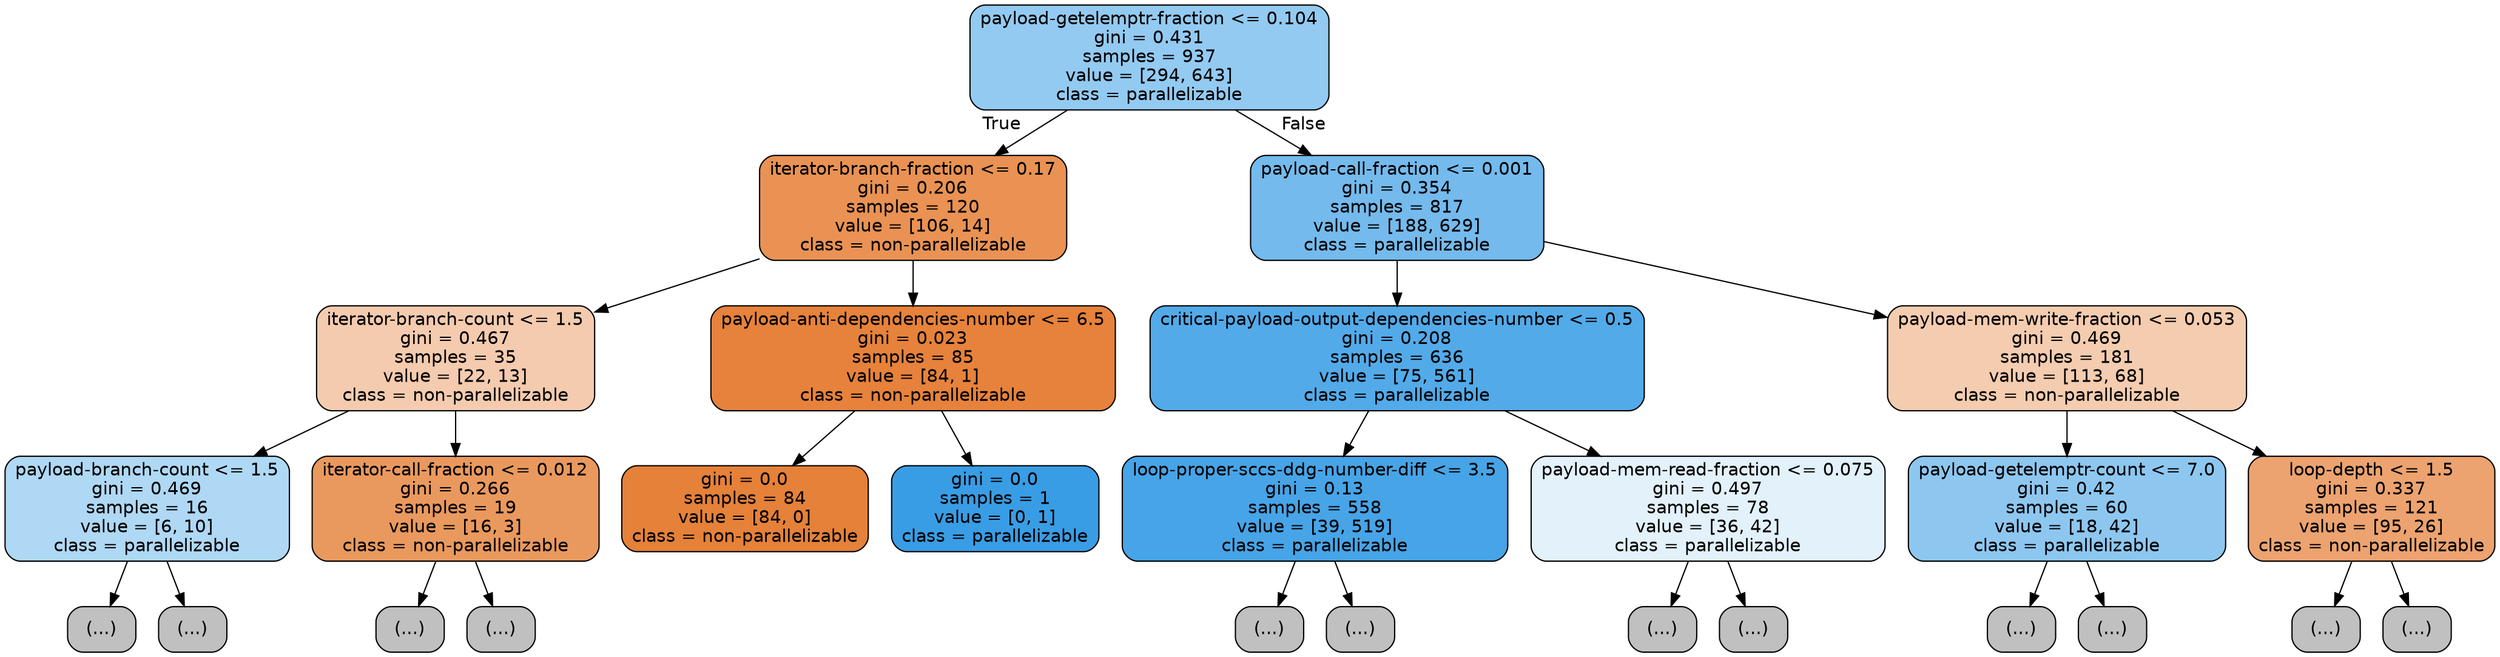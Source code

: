 digraph Tree {
node [shape=box, style="filled, rounded", color="black", fontname=helvetica] ;
edge [fontname=helvetica] ;
0 [label="payload-getelemptr-fraction <= 0.104\ngini = 0.431\nsamples = 937\nvalue = [294, 643]\nclass = parallelizable", fillcolor="#399de58a"] ;
1 [label="iterator-branch-fraction <= 0.17\ngini = 0.206\nsamples = 120\nvalue = [106, 14]\nclass = non-parallelizable", fillcolor="#e58139dd"] ;
0 -> 1 [labeldistance=2.5, labelangle=45, headlabel="True"] ;
2 [label="iterator-branch-count <= 1.5\ngini = 0.467\nsamples = 35\nvalue = [22, 13]\nclass = non-parallelizable", fillcolor="#e5813968"] ;
1 -> 2 ;
3 [label="payload-branch-count <= 1.5\ngini = 0.469\nsamples = 16\nvalue = [6, 10]\nclass = parallelizable", fillcolor="#399de566"] ;
2 -> 3 ;
4 [label="(...)", fillcolor="#C0C0C0"] ;
3 -> 4 ;
5 [label="(...)", fillcolor="#C0C0C0"] ;
3 -> 5 ;
14 [label="iterator-call-fraction <= 0.012\ngini = 0.266\nsamples = 19\nvalue = [16, 3]\nclass = non-parallelizable", fillcolor="#e58139cf"] ;
2 -> 14 ;
15 [label="(...)", fillcolor="#C0C0C0"] ;
14 -> 15 ;
20 [label="(...)", fillcolor="#C0C0C0"] ;
14 -> 20 ;
21 [label="payload-anti-dependencies-number <= 6.5\ngini = 0.023\nsamples = 85\nvalue = [84, 1]\nclass = non-parallelizable", fillcolor="#e58139fc"] ;
1 -> 21 ;
22 [label="gini = 0.0\nsamples = 84\nvalue = [84, 0]\nclass = non-parallelizable", fillcolor="#e58139ff"] ;
21 -> 22 ;
23 [label="gini = 0.0\nsamples = 1\nvalue = [0, 1]\nclass = parallelizable", fillcolor="#399de5ff"] ;
21 -> 23 ;
24 [label="payload-call-fraction <= 0.001\ngini = 0.354\nsamples = 817\nvalue = [188, 629]\nclass = parallelizable", fillcolor="#399de5b3"] ;
0 -> 24 [labeldistance=2.5, labelangle=-45, headlabel="False"] ;
25 [label="critical-payload-output-dependencies-number <= 0.5\ngini = 0.208\nsamples = 636\nvalue = [75, 561]\nclass = parallelizable", fillcolor="#399de5dd"] ;
24 -> 25 ;
26 [label="loop-proper-sccs-ddg-number-diff <= 3.5\ngini = 0.13\nsamples = 558\nvalue = [39, 519]\nclass = parallelizable", fillcolor="#399de5ec"] ;
25 -> 26 ;
27 [label="(...)", fillcolor="#C0C0C0"] ;
26 -> 27 ;
80 [label="(...)", fillcolor="#C0C0C0"] ;
26 -> 80 ;
81 [label="payload-mem-read-fraction <= 0.075\ngini = 0.497\nsamples = 78\nvalue = [36, 42]\nclass = parallelizable", fillcolor="#399de524"] ;
25 -> 81 ;
82 [label="(...)", fillcolor="#C0C0C0"] ;
81 -> 82 ;
85 [label="(...)", fillcolor="#C0C0C0"] ;
81 -> 85 ;
106 [label="payload-mem-write-fraction <= 0.053\ngini = 0.469\nsamples = 181\nvalue = [113, 68]\nclass = non-parallelizable", fillcolor="#e5813966"] ;
24 -> 106 ;
107 [label="payload-getelemptr-count <= 7.0\ngini = 0.42\nsamples = 60\nvalue = [18, 42]\nclass = parallelizable", fillcolor="#399de592"] ;
106 -> 107 ;
108 [label="(...)", fillcolor="#C0C0C0"] ;
107 -> 108 ;
109 [label="(...)", fillcolor="#C0C0C0"] ;
107 -> 109 ;
116 [label="loop-depth <= 1.5\ngini = 0.337\nsamples = 121\nvalue = [95, 26]\nclass = non-parallelizable", fillcolor="#e58139b9"] ;
106 -> 116 ;
117 [label="(...)", fillcolor="#C0C0C0"] ;
116 -> 117 ;
134 [label="(...)", fillcolor="#C0C0C0"] ;
116 -> 134 ;
}